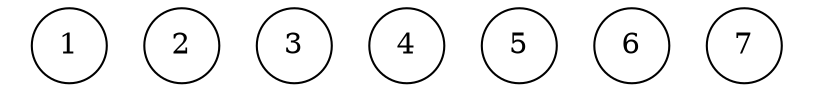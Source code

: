 digraph g1 {
  graph [pad="0.212,0.055"]
  node [shape=circle]
  1 [pos="2,0!"]
  2 [pos="1.414,1.414!"]
  3 [pos="0,2!"]
  4 [pos="-1.414,1.414!"]
  5 [pos="-2,0!"]
  6 [pos="-1.414,-1.414!"]
  7 [pos="0,-2!"]
}

